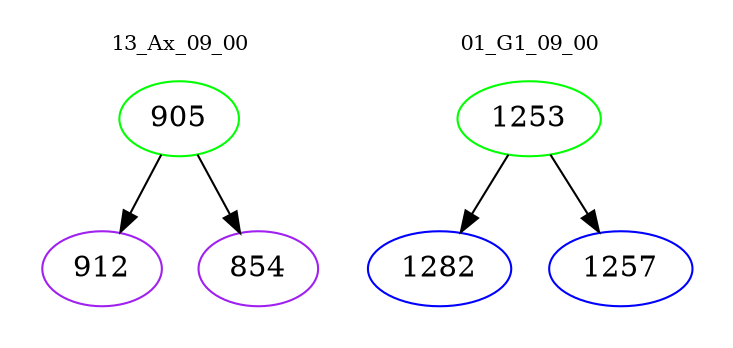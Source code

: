digraph{
subgraph cluster_0 {
color = white
label = "13_Ax_09_00";
fontsize=10;
T0_905 [label="905", color="green"]
T0_905 -> T0_912 [color="black"]
T0_912 [label="912", color="purple"]
T0_905 -> T0_854 [color="black"]
T0_854 [label="854", color="purple"]
}
subgraph cluster_1 {
color = white
label = "01_G1_09_00";
fontsize=10;
T1_1253 [label="1253", color="green"]
T1_1253 -> T1_1282 [color="black"]
T1_1282 [label="1282", color="blue"]
T1_1253 -> T1_1257 [color="black"]
T1_1257 [label="1257", color="blue"]
}
}
